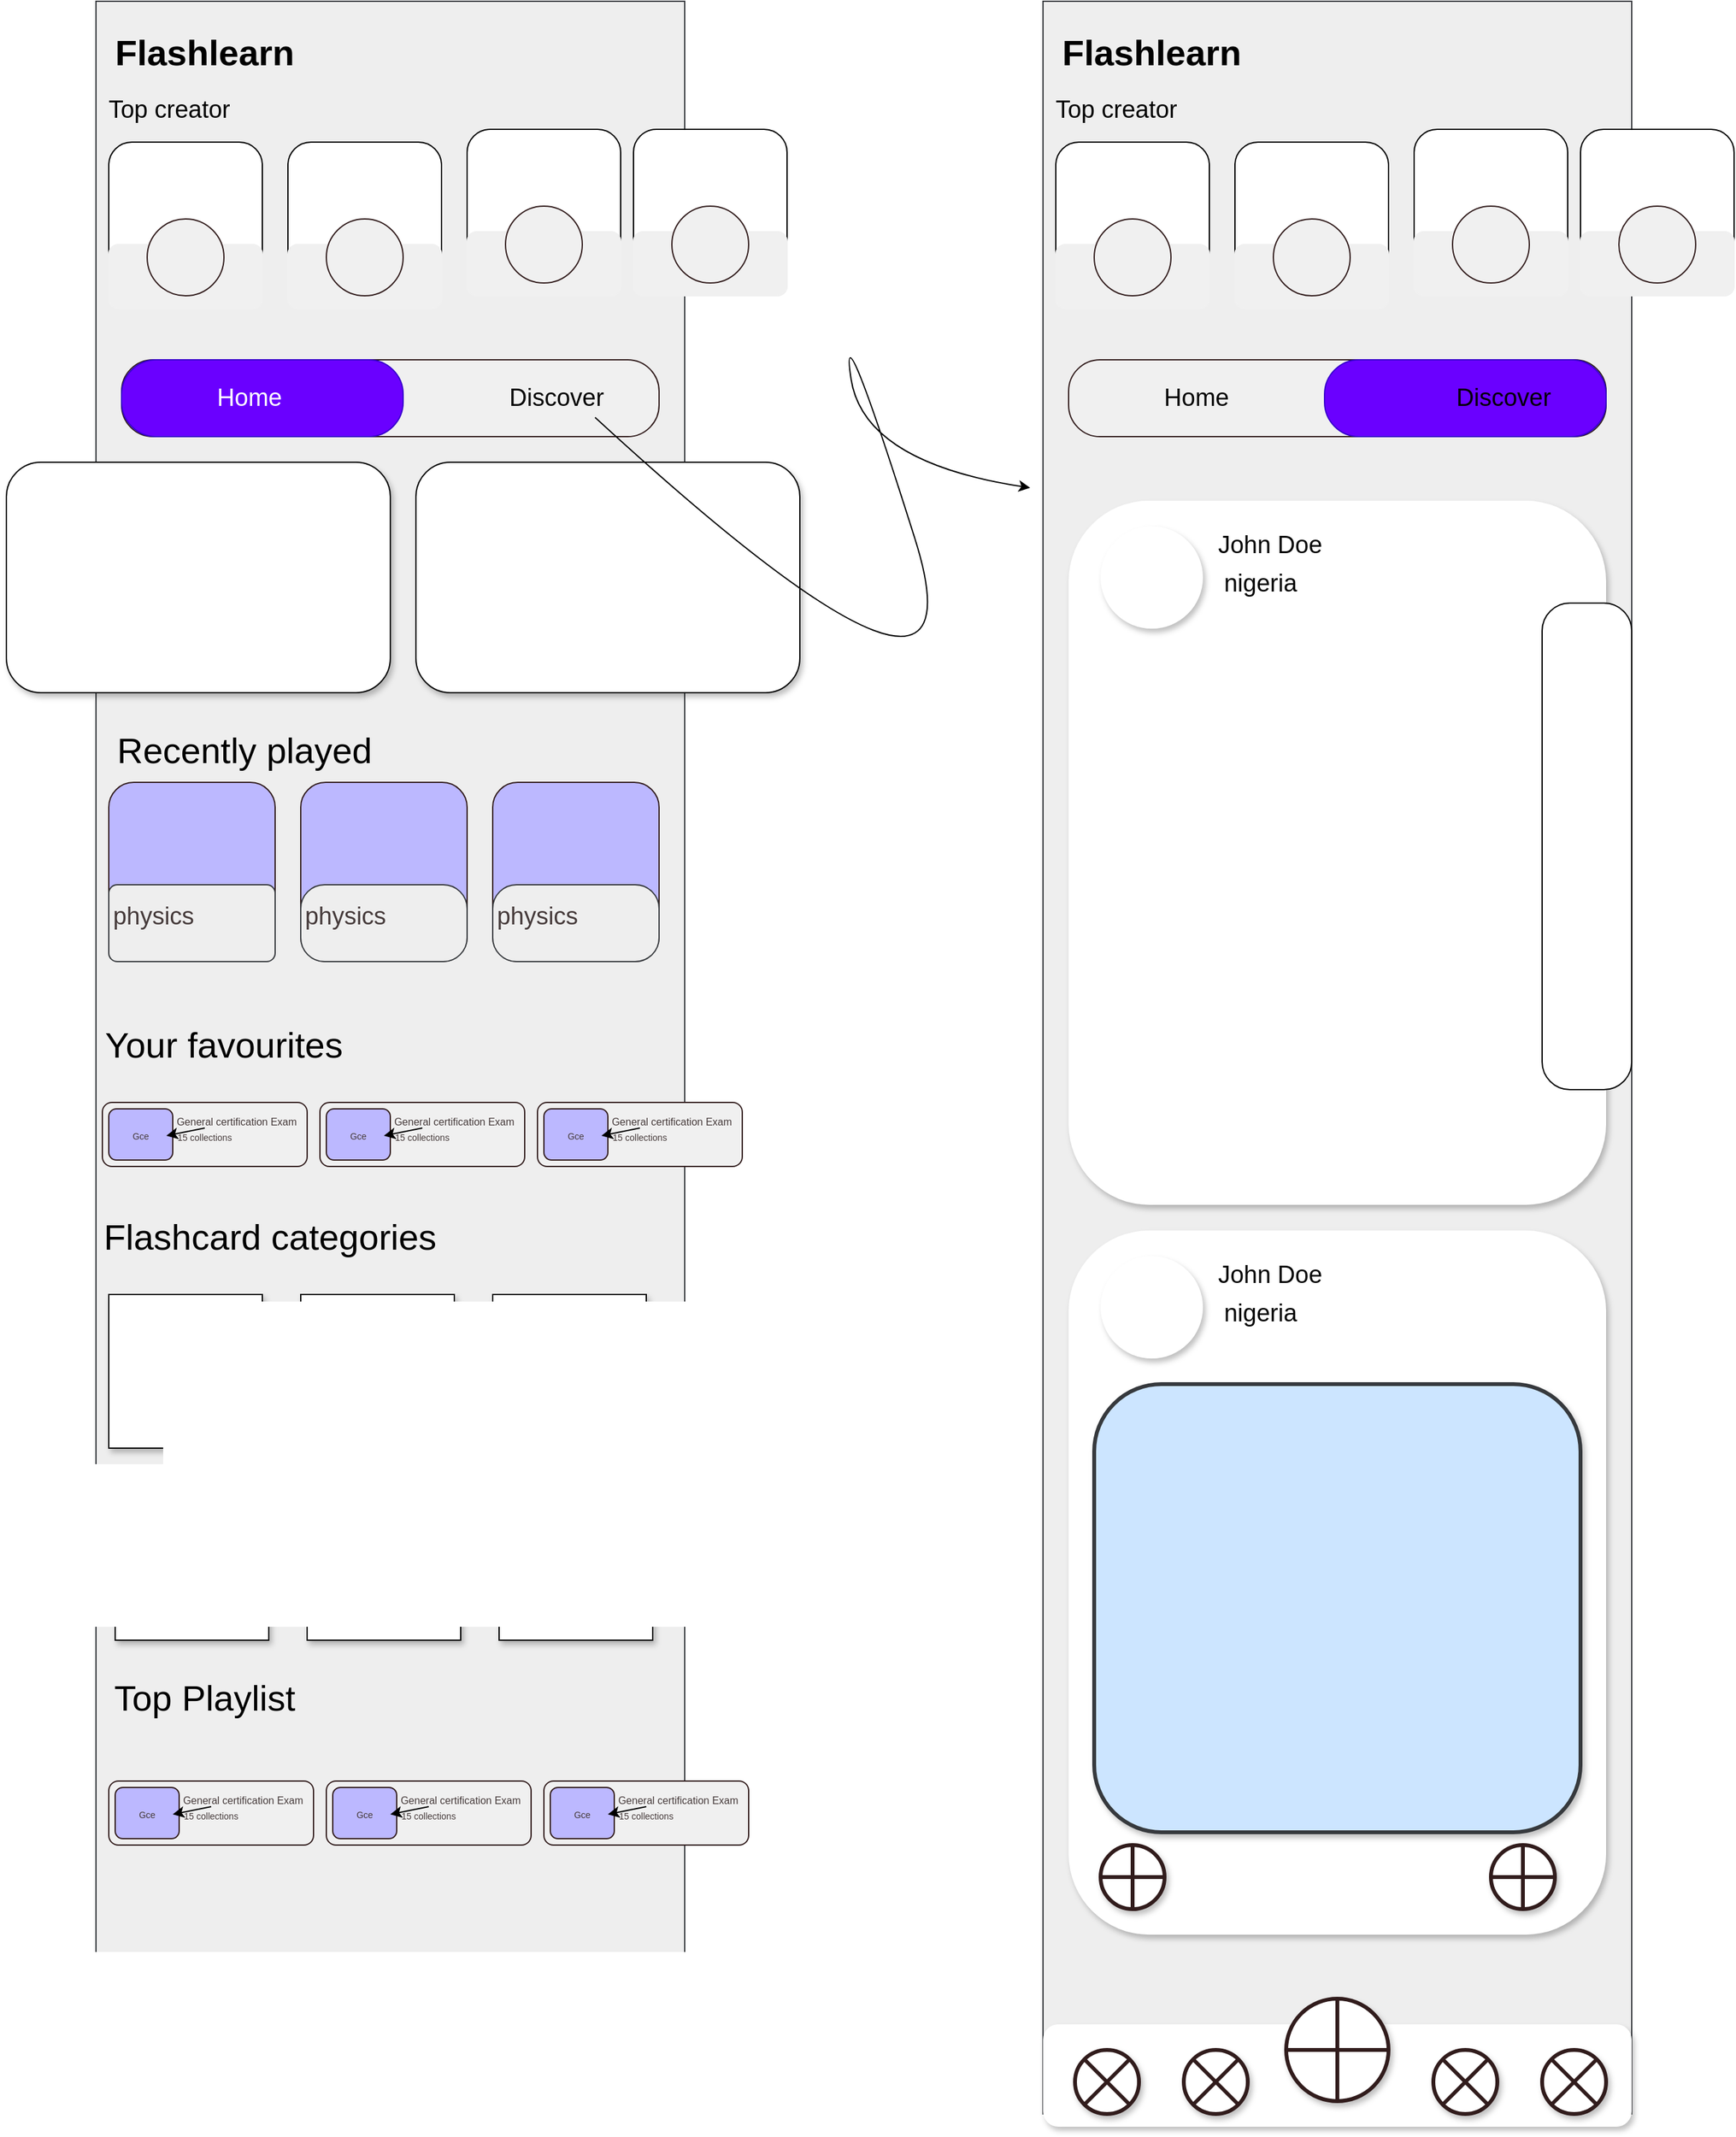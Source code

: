<mxfile>
    <diagram id="JMKyhypWqtoXSWT0XVxW" name="Page-1">
        <mxGraphModel dx="645" dy="649" grid="1" gridSize="10" guides="1" tooltips="1" connect="1" arrows="1" fold="1" page="1" pageScale="1" pageWidth="850" pageHeight="1100" math="0" shadow="0">
            <root>
                <mxCell id="0"/>
                <mxCell id="1" parent="0"/>
                <mxCell id="5" value="" style="rounded=0;whiteSpace=wrap;html=1;fillColor=#eeeeee;strokeColor=#36393d;" parent="1" vertex="1">
                    <mxGeometry x="230" y="70" width="460" height="1570" as="geometry"/>
                </mxCell>
                <mxCell id="8" value="Flashlearn" style="text;html=1;strokeColor=none;fillColor=none;align=center;verticalAlign=middle;whiteSpace=wrap;rounded=0;fontColor=#000000;fontStyle=1;fontSize=28;" parent="1" vertex="1">
                    <mxGeometry x="255" y="80" width="120" height="60" as="geometry"/>
                </mxCell>
                <mxCell id="12" value="" style="group" parent="1" vertex="1" connectable="0">
                    <mxGeometry x="160" y="430" width="620" height="180" as="geometry"/>
                </mxCell>
                <mxCell id="9" value="" style="rounded=1;whiteSpace=wrap;html=1;fontSize=28;fontColor=#000000;shadow=1;" parent="12" vertex="1">
                    <mxGeometry width="300" height="180" as="geometry"/>
                </mxCell>
                <mxCell id="11" value="" style="rounded=1;whiteSpace=wrap;html=1;fontSize=28;fontColor=#000000;shadow=1;" parent="12" vertex="1">
                    <mxGeometry x="320" width="300" height="180" as="geometry"/>
                </mxCell>
                <mxCell id="13" value="Flashcard categories&amp;nbsp;" style="text;html=1;strokeColor=none;fillColor=none;align=center;verticalAlign=middle;whiteSpace=wrap;rounded=0;shadow=1;fontSize=28;fontColor=#000000;" parent="1" vertex="1">
                    <mxGeometry x="230" y="1020" width="280" height="30" as="geometry"/>
                </mxCell>
                <mxCell id="15" value="" style="whiteSpace=wrap;html=1;aspect=fixed;shadow=1;fontSize=28;fontColor=#000000;" parent="1" vertex="1">
                    <mxGeometry x="240" y="1080" width="120" height="120" as="geometry"/>
                </mxCell>
                <mxCell id="18" value="" style="whiteSpace=wrap;html=1;aspect=fixed;shadow=1;fontSize=28;fontColor=#000000;" parent="1" vertex="1">
                    <mxGeometry x="390" y="1080" width="120" height="120" as="geometry"/>
                </mxCell>
                <mxCell id="19" value="" style="whiteSpace=wrap;html=1;aspect=fixed;shadow=1;fontSize=28;fontColor=#000000;" parent="1" vertex="1">
                    <mxGeometry x="540" y="1080" width="120" height="120" as="geometry"/>
                </mxCell>
                <mxCell id="20" value="" style="whiteSpace=wrap;html=1;aspect=fixed;shadow=1;fontSize=28;fontColor=#000000;" parent="1" vertex="1">
                    <mxGeometry x="245" y="1230" width="120" height="120" as="geometry"/>
                </mxCell>
                <mxCell id="21" value="" style="whiteSpace=wrap;html=1;aspect=fixed;shadow=1;fontSize=28;fontColor=#000000;" parent="1" vertex="1">
                    <mxGeometry x="395" y="1230" width="120" height="120" as="geometry"/>
                </mxCell>
                <mxCell id="22" value="" style="whiteSpace=wrap;html=1;aspect=fixed;shadow=1;fontSize=28;fontColor=#000000;" parent="1" vertex="1">
                    <mxGeometry x="545" y="1230" width="120" height="120" as="geometry"/>
                </mxCell>
                <mxCell id="23" value="Top creator&amp;nbsp;" style="text;html=1;strokeColor=none;fillColor=none;align=center;verticalAlign=middle;whiteSpace=wrap;rounded=0;shadow=1;fontSize=19;fontColor=#000000;" parent="1" vertex="1">
                    <mxGeometry x="190" y="140" width="200" height="30" as="geometry"/>
                </mxCell>
                <mxCell id="29" value="" style="group" parent="1" vertex="1" connectable="0">
                    <mxGeometry x="240" y="180" width="120" height="130" as="geometry"/>
                </mxCell>
                <mxCell id="24" value="" style="rounded=1;whiteSpace=wrap;html=1;shadow=0;fontSize=19;fontColor=#000000;" parent="29" vertex="1">
                    <mxGeometry width="120" height="130" as="geometry"/>
                </mxCell>
                <mxCell id="26" value="" style="rounded=1;whiteSpace=wrap;html=1;shadow=0;fontSize=19;fontColor=#030302;strokeColor=#F0F0F0;fillColor=#F0F0F0;" parent="29" vertex="1">
                    <mxGeometry y="80" width="120" height="50" as="geometry"/>
                </mxCell>
                <mxCell id="28" value="" style="ellipse;whiteSpace=wrap;html=1;aspect=fixed;shadow=0;strokeColor=#311c1c;fontSize=19;fontColor=#030302;fillColor=#F0F0F0;" parent="29" vertex="1">
                    <mxGeometry x="30" y="60" width="60" height="60" as="geometry"/>
                </mxCell>
                <mxCell id="30" value="" style="group" parent="1" vertex="1" connectable="0">
                    <mxGeometry x="380" y="180" width="120" height="130" as="geometry"/>
                </mxCell>
                <mxCell id="31" value="" style="rounded=1;whiteSpace=wrap;html=1;shadow=0;fontSize=19;fontColor=#000000;" parent="30" vertex="1">
                    <mxGeometry width="120" height="130" as="geometry"/>
                </mxCell>
                <mxCell id="32" value="" style="rounded=1;whiteSpace=wrap;html=1;shadow=0;fontSize=19;fontColor=#030302;strokeColor=#F0F0F0;fillColor=#F0F0F0;" parent="30" vertex="1">
                    <mxGeometry y="80" width="120" height="50" as="geometry"/>
                </mxCell>
                <mxCell id="33" value="" style="ellipse;whiteSpace=wrap;html=1;aspect=fixed;shadow=0;strokeColor=#311c1c;fontSize=19;fontColor=#030302;fillColor=#F0F0F0;" parent="30" vertex="1">
                    <mxGeometry x="30" y="60" width="60" height="60" as="geometry"/>
                </mxCell>
                <mxCell id="34" value="" style="group" parent="1" vertex="1" connectable="0">
                    <mxGeometry x="520" y="170" width="120" height="130" as="geometry"/>
                </mxCell>
                <mxCell id="35" value="" style="rounded=1;whiteSpace=wrap;html=1;shadow=0;fontSize=19;fontColor=#000000;" parent="34" vertex="1">
                    <mxGeometry width="120" height="130" as="geometry"/>
                </mxCell>
                <mxCell id="36" value="" style="rounded=1;whiteSpace=wrap;html=1;shadow=0;fontSize=19;fontColor=#030302;strokeColor=#F0F0F0;fillColor=#F0F0F0;" parent="34" vertex="1">
                    <mxGeometry y="80" width="120" height="50" as="geometry"/>
                </mxCell>
                <mxCell id="37" value="" style="ellipse;whiteSpace=wrap;html=1;aspect=fixed;shadow=0;strokeColor=#311c1c;fontSize=19;fontColor=#030302;fillColor=#F0F0F0;" parent="34" vertex="1">
                    <mxGeometry x="30" y="60" width="60" height="60" as="geometry"/>
                </mxCell>
                <mxCell id="38" value="" style="group" parent="1" vertex="1" connectable="0">
                    <mxGeometry x="650" y="170" width="120" height="130" as="geometry"/>
                </mxCell>
                <mxCell id="39" value="" style="rounded=1;whiteSpace=wrap;html=1;shadow=0;fontSize=19;fontColor=#000000;" parent="38" vertex="1">
                    <mxGeometry width="120" height="130" as="geometry"/>
                </mxCell>
                <mxCell id="40" value="" style="rounded=1;whiteSpace=wrap;html=1;shadow=0;fontSize=19;fontColor=#030302;strokeColor=#F0F0F0;fillColor=#F0F0F0;" parent="38" vertex="1">
                    <mxGeometry y="80" width="120" height="50" as="geometry"/>
                </mxCell>
                <mxCell id="41" value="" style="ellipse;whiteSpace=wrap;html=1;aspect=fixed;shadow=0;strokeColor=#311c1c;fontSize=19;fontColor=#030302;fillColor=#F0F0F0;" parent="38" vertex="1">
                    <mxGeometry x="30" y="60" width="60" height="60" as="geometry"/>
                </mxCell>
                <mxCell id="42" value="" style="rounded=1;whiteSpace=wrap;html=1;shadow=0;sketch=0;strokeColor=#311c1c;fontSize=19;fontColor=#030302;fillColor=#F0F0F0;arcSize=41;" parent="1" vertex="1">
                    <mxGeometry x="250" y="350" width="420" height="60" as="geometry"/>
                </mxCell>
                <mxCell id="43" value="" style="rounded=1;whiteSpace=wrap;html=1;shadow=0;sketch=0;strokeColor=#3700CC;fontSize=19;fillColor=#6a00ff;arcSize=45;fontColor=#ffffff;" parent="1" vertex="1">
                    <mxGeometry x="250" y="350" width="220" height="60" as="geometry"/>
                </mxCell>
                <mxCell id="44" value="Home" style="text;html=1;strokeColor=none;fillColor=none;align=center;verticalAlign=middle;whiteSpace=wrap;rounded=0;shadow=0;sketch=0;fontSize=19;fontColor=#FFFFFF;" parent="1" vertex="1">
                    <mxGeometry x="320" y="365" width="60" height="30" as="geometry"/>
                </mxCell>
                <mxCell id="45" value="Discover" style="text;html=1;strokeColor=none;fillColor=none;align=center;verticalAlign=middle;whiteSpace=wrap;rounded=0;shadow=0;sketch=0;fontSize=19;fontColor=#000000;" parent="1" vertex="1">
                    <mxGeometry x="560" y="365" width="60" height="30" as="geometry"/>
                </mxCell>
                <mxCell id="46" value="Top Playlist" style="text;html=1;strokeColor=none;fillColor=none;align=center;verticalAlign=middle;whiteSpace=wrap;rounded=0;shadow=1;fontSize=28;fontColor=#000000;" parent="1" vertex="1">
                    <mxGeometry x="175" y="1380" width="280" height="30" as="geometry"/>
                </mxCell>
                <mxCell id="58" value="" style="group" parent="1" vertex="1" connectable="0">
                    <mxGeometry x="410" y="1460" width="160" height="50" as="geometry"/>
                </mxCell>
                <mxCell id="53" value="" style="rounded=1;whiteSpace=wrap;html=1;shadow=0;sketch=0;strokeColor=#311c1c;fontSize=19;fontColor=#000000;fillColor=#F0F0F0;" parent="58" vertex="1">
                    <mxGeometry width="160" height="50" as="geometry"/>
                </mxCell>
                <mxCell id="54" value="&lt;span style=&quot;color: rgb(69, 58, 58); font-size: 7px;&quot;&gt;Gce&lt;/span&gt;" style="rounded=1;whiteSpace=wrap;html=1;shadow=0;sketch=0;strokeColor=#311c1c;fontSize=19;fontColor=#BCB8FF;fillColor=#BCB8FF;verticalAlign=top;" parent="58" vertex="1">
                    <mxGeometry x="5" y="5" width="50" height="40" as="geometry"/>
                </mxCell>
                <mxCell id="55" value="&lt;span style=&quot;font-size: 8px;&quot;&gt;General certification Exam&lt;/span&gt;" style="text;html=1;align=center;verticalAlign=middle;whiteSpace=wrap;rounded=0;shadow=0;sketch=0;fontSize=8;fontColor=#453a3a;" parent="58" vertex="1">
                    <mxGeometry x="50" width="110" height="30" as="geometry"/>
                </mxCell>
                <mxCell id="56" style="edgeStyle=none;html=1;exitX=0.5;exitY=0;exitDx=0;exitDy=0;fontSize=7;fontColor=#453a3a;" parent="58" source="57" target="55" edge="1">
                    <mxGeometry relative="1" as="geometry"/>
                </mxCell>
                <mxCell id="57" value="15 collections" style="text;html=1;strokeColor=none;fillColor=none;align=center;verticalAlign=middle;whiteSpace=wrap;rounded=0;shadow=0;sketch=0;fontSize=7;fontColor=#453a3a;" parent="58" vertex="1">
                    <mxGeometry x="30" y="20" width="100" height="15" as="geometry"/>
                </mxCell>
                <mxCell id="59" value="" style="group" parent="1" vertex="1" connectable="0">
                    <mxGeometry x="240" y="1460" width="160" height="50" as="geometry"/>
                </mxCell>
                <mxCell id="47" value="" style="rounded=1;whiteSpace=wrap;html=1;shadow=0;sketch=0;strokeColor=#311c1c;fontSize=19;fontColor=#000000;fillColor=#F0F0F0;" parent="59" vertex="1">
                    <mxGeometry width="160" height="50" as="geometry"/>
                </mxCell>
                <mxCell id="48" value="&lt;span style=&quot;color: rgb(69, 58, 58); font-size: 7px;&quot;&gt;Gce&lt;/span&gt;" style="rounded=1;whiteSpace=wrap;html=1;shadow=0;sketch=0;strokeColor=#311c1c;fontSize=19;fontColor=#BCB8FF;fillColor=#BCB8FF;verticalAlign=top;" parent="59" vertex="1">
                    <mxGeometry x="5" y="5" width="50" height="40" as="geometry"/>
                </mxCell>
                <mxCell id="50" value="&lt;span style=&quot;font-size: 8px;&quot;&gt;General certification Exam&lt;/span&gt;" style="text;html=1;align=center;verticalAlign=middle;whiteSpace=wrap;rounded=0;shadow=0;sketch=0;fontSize=8;fontColor=#453a3a;" parent="59" vertex="1">
                    <mxGeometry x="50" width="110" height="30" as="geometry"/>
                </mxCell>
                <mxCell id="52" style="edgeStyle=none;html=1;exitX=0.5;exitY=0;exitDx=0;exitDy=0;fontSize=7;fontColor=#453a3a;" parent="59" source="51" target="50" edge="1">
                    <mxGeometry relative="1" as="geometry"/>
                </mxCell>
                <mxCell id="51" value="15 collections" style="text;html=1;strokeColor=none;fillColor=none;align=center;verticalAlign=middle;whiteSpace=wrap;rounded=0;shadow=0;sketch=0;fontSize=7;fontColor=#453a3a;" parent="59" vertex="1">
                    <mxGeometry x="30" y="20" width="100" height="15" as="geometry"/>
                </mxCell>
                <mxCell id="60" value="" style="group" parent="1" vertex="1" connectable="0">
                    <mxGeometry x="580" y="1460" width="160" height="50" as="geometry"/>
                </mxCell>
                <mxCell id="61" value="" style="rounded=1;whiteSpace=wrap;html=1;shadow=0;sketch=0;strokeColor=#311c1c;fontSize=19;fontColor=#000000;fillColor=#F0F0F0;" parent="60" vertex="1">
                    <mxGeometry width="160" height="50" as="geometry"/>
                </mxCell>
                <mxCell id="62" value="&lt;span style=&quot;color: rgb(69, 58, 58); font-size: 7px;&quot;&gt;Gce&lt;/span&gt;" style="rounded=1;whiteSpace=wrap;html=1;shadow=0;sketch=0;strokeColor=#311c1c;fontSize=19;fontColor=#BCB8FF;fillColor=#BCB8FF;verticalAlign=top;" parent="60" vertex="1">
                    <mxGeometry x="5" y="5" width="50" height="40" as="geometry"/>
                </mxCell>
                <mxCell id="63" value="&lt;span style=&quot;font-size: 8px;&quot;&gt;General certification Exam&lt;/span&gt;" style="text;html=1;align=center;verticalAlign=middle;whiteSpace=wrap;rounded=0;shadow=0;sketch=0;fontSize=8;fontColor=#453a3a;" parent="60" vertex="1">
                    <mxGeometry x="50" width="110" height="30" as="geometry"/>
                </mxCell>
                <mxCell id="64" style="edgeStyle=none;html=1;exitX=0.5;exitY=0;exitDx=0;exitDy=0;fontSize=7;fontColor=#453a3a;" parent="60" source="65" target="63" edge="1">
                    <mxGeometry relative="1" as="geometry"/>
                </mxCell>
                <mxCell id="65" value="15 collections" style="text;html=1;strokeColor=none;fillColor=none;align=center;verticalAlign=middle;whiteSpace=wrap;rounded=0;shadow=0;sketch=0;fontSize=7;fontColor=#453a3a;" parent="60" vertex="1">
                    <mxGeometry x="30" y="20" width="100" height="15" as="geometry"/>
                </mxCell>
                <mxCell id="66" value="Your favourites" style="text;html=1;strokeColor=none;fillColor=none;align=center;verticalAlign=middle;whiteSpace=wrap;rounded=0;shadow=1;fontSize=28;fontColor=#000000;" parent="1" vertex="1">
                    <mxGeometry x="190" y="870" width="280" height="30" as="geometry"/>
                </mxCell>
                <mxCell id="67" value="" style="group" parent="1" vertex="1" connectable="0">
                    <mxGeometry x="405" y="930" width="160" height="50" as="geometry"/>
                </mxCell>
                <mxCell id="68" value="" style="rounded=1;whiteSpace=wrap;html=1;shadow=0;sketch=0;strokeColor=#311c1c;fontSize=19;fontColor=#000000;fillColor=#F0F0F0;" parent="67" vertex="1">
                    <mxGeometry width="160" height="50" as="geometry"/>
                </mxCell>
                <mxCell id="69" value="&lt;span style=&quot;color: rgb(69, 58, 58); font-size: 7px;&quot;&gt;Gce&lt;/span&gt;" style="rounded=1;whiteSpace=wrap;html=1;shadow=0;sketch=0;strokeColor=#311c1c;fontSize=19;fontColor=#BCB8FF;fillColor=#BCB8FF;verticalAlign=top;" parent="67" vertex="1">
                    <mxGeometry x="5" y="5" width="50" height="40" as="geometry"/>
                </mxCell>
                <mxCell id="70" value="&lt;span style=&quot;font-size: 8px;&quot;&gt;General certification Exam&lt;/span&gt;" style="text;html=1;align=center;verticalAlign=middle;whiteSpace=wrap;rounded=0;shadow=0;sketch=0;fontSize=8;fontColor=#453a3a;" parent="67" vertex="1">
                    <mxGeometry x="50" width="110" height="30" as="geometry"/>
                </mxCell>
                <mxCell id="71" style="edgeStyle=none;html=1;exitX=0.5;exitY=0;exitDx=0;exitDy=0;fontSize=7;fontColor=#453a3a;" parent="67" source="72" target="70" edge="1">
                    <mxGeometry relative="1" as="geometry"/>
                </mxCell>
                <mxCell id="72" value="15 collections" style="text;html=1;strokeColor=none;fillColor=none;align=center;verticalAlign=middle;whiteSpace=wrap;rounded=0;shadow=0;sketch=0;fontSize=7;fontColor=#453a3a;" parent="67" vertex="1">
                    <mxGeometry x="30" y="20" width="100" height="15" as="geometry"/>
                </mxCell>
                <mxCell id="73" value="" style="group" parent="1" vertex="1" connectable="0">
                    <mxGeometry x="235" y="930" width="160" height="50" as="geometry"/>
                </mxCell>
                <mxCell id="74" value="" style="rounded=1;whiteSpace=wrap;html=1;shadow=0;sketch=0;strokeColor=#311c1c;fontSize=19;fontColor=#000000;fillColor=#F0F0F0;" parent="73" vertex="1">
                    <mxGeometry width="160" height="50" as="geometry"/>
                </mxCell>
                <mxCell id="75" value="&lt;span style=&quot;color: rgb(69, 58, 58); font-size: 7px;&quot;&gt;Gce&lt;/span&gt;" style="rounded=1;whiteSpace=wrap;html=1;shadow=0;sketch=0;strokeColor=#311c1c;fontSize=19;fontColor=#BCB8FF;fillColor=#BCB8FF;verticalAlign=top;" parent="73" vertex="1">
                    <mxGeometry x="5" y="5" width="50" height="40" as="geometry"/>
                </mxCell>
                <mxCell id="76" value="&lt;span style=&quot;font-size: 8px;&quot;&gt;General certification Exam&lt;/span&gt;" style="text;html=1;align=center;verticalAlign=middle;whiteSpace=wrap;rounded=0;shadow=0;sketch=0;fontSize=8;fontColor=#453a3a;" parent="73" vertex="1">
                    <mxGeometry x="50" width="110" height="30" as="geometry"/>
                </mxCell>
                <mxCell id="77" style="edgeStyle=none;html=1;exitX=0.5;exitY=0;exitDx=0;exitDy=0;fontSize=7;fontColor=#453a3a;" parent="73" source="78" target="76" edge="1">
                    <mxGeometry relative="1" as="geometry"/>
                </mxCell>
                <mxCell id="78" value="15 collections" style="text;html=1;strokeColor=none;fillColor=none;align=center;verticalAlign=middle;whiteSpace=wrap;rounded=0;shadow=0;sketch=0;fontSize=7;fontColor=#453a3a;" parent="73" vertex="1">
                    <mxGeometry x="30" y="20" width="100" height="15" as="geometry"/>
                </mxCell>
                <mxCell id="79" value="" style="group" parent="1" vertex="1" connectable="0">
                    <mxGeometry x="575" y="930" width="160" height="50" as="geometry"/>
                </mxCell>
                <mxCell id="80" value="" style="rounded=1;whiteSpace=wrap;html=1;shadow=0;sketch=0;strokeColor=#311c1c;fontSize=19;fontColor=#000000;fillColor=#F0F0F0;" parent="79" vertex="1">
                    <mxGeometry width="160" height="50" as="geometry"/>
                </mxCell>
                <mxCell id="81" value="&lt;span style=&quot;color: rgb(69, 58, 58); font-size: 7px;&quot;&gt;Gce&lt;/span&gt;" style="rounded=1;whiteSpace=wrap;html=1;shadow=0;sketch=0;strokeColor=#311c1c;fontSize=19;fontColor=#BCB8FF;fillColor=#BCB8FF;verticalAlign=top;" parent="79" vertex="1">
                    <mxGeometry x="5" y="5" width="50" height="40" as="geometry"/>
                </mxCell>
                <mxCell id="82" value="&lt;span style=&quot;font-size: 8px;&quot;&gt;General certification Exam&lt;/span&gt;" style="text;html=1;align=center;verticalAlign=middle;whiteSpace=wrap;rounded=0;shadow=0;sketch=0;fontSize=8;fontColor=#453a3a;" parent="79" vertex="1">
                    <mxGeometry x="50" width="110" height="30" as="geometry"/>
                </mxCell>
                <mxCell id="83" style="edgeStyle=none;html=1;exitX=0.5;exitY=0;exitDx=0;exitDy=0;fontSize=7;fontColor=#453a3a;" parent="79" source="84" target="82" edge="1">
                    <mxGeometry relative="1" as="geometry"/>
                </mxCell>
                <mxCell id="84" value="15 collections" style="text;html=1;strokeColor=none;fillColor=none;align=center;verticalAlign=middle;whiteSpace=wrap;rounded=0;shadow=0;sketch=0;fontSize=7;fontColor=#453a3a;" parent="79" vertex="1">
                    <mxGeometry x="30" y="20" width="100" height="15" as="geometry"/>
                </mxCell>
                <mxCell id="85" value="Recently played&amp;nbsp;" style="text;html=1;strokeColor=none;fillColor=none;align=center;verticalAlign=middle;whiteSpace=wrap;rounded=0;shadow=1;fontSize=28;fontColor=#000000;" parent="1" vertex="1">
                    <mxGeometry x="210" y="640" width="280" height="30" as="geometry"/>
                </mxCell>
                <mxCell id="90" value="" style="group" parent="1" vertex="1" connectable="0">
                    <mxGeometry x="240" y="680" width="130" height="140" as="geometry"/>
                </mxCell>
                <mxCell id="86" value="" style="rounded=1;whiteSpace=wrap;html=1;shadow=0;sketch=0;strokeColor=#311c1c;fontSize=7;fontColor=#453a3a;fillColor=#BCB8FF;" parent="90" vertex="1">
                    <mxGeometry width="130" height="140" as="geometry"/>
                </mxCell>
                <mxCell id="87" value="" style="rounded=1;whiteSpace=wrap;html=1;shadow=0;sketch=0;strokeColor=#36393d;fontSize=7;fillColor=#eeeeee;arcSize=11;" parent="90" vertex="1">
                    <mxGeometry y="80" width="130" height="60" as="geometry"/>
                </mxCell>
                <mxCell id="88" value="&lt;font style=&quot;font-size: 19px;&quot;&gt;physics&lt;/font&gt;" style="text;html=1;strokeColor=none;fillColor=none;align=center;verticalAlign=middle;whiteSpace=wrap;rounded=0;shadow=0;sketch=0;fontSize=7;fontColor=#453a3a;strokeWidth=10;" parent="90" vertex="1">
                    <mxGeometry x="5" y="90" width="60" height="30" as="geometry"/>
                </mxCell>
                <mxCell id="91" value="" style="group" parent="1" vertex="1" connectable="0">
                    <mxGeometry x="390" y="680" width="130" height="140" as="geometry"/>
                </mxCell>
                <mxCell id="92" value="" style="rounded=1;whiteSpace=wrap;html=1;shadow=0;sketch=0;strokeColor=#311c1c;fontSize=7;fontColor=#453a3a;fillColor=#BCB8FF;" parent="91" vertex="1">
                    <mxGeometry width="130" height="140" as="geometry"/>
                </mxCell>
                <mxCell id="93" value="" style="rounded=1;whiteSpace=wrap;html=1;shadow=0;sketch=0;strokeColor=#36393d;fontSize=7;fillColor=#eeeeee;arcSize=31;" parent="91" vertex="1">
                    <mxGeometry y="80" width="130" height="60" as="geometry"/>
                </mxCell>
                <mxCell id="94" value="&lt;font style=&quot;font-size: 19px;&quot;&gt;physics&lt;/font&gt;" style="text;html=1;strokeColor=none;fillColor=none;align=center;verticalAlign=middle;whiteSpace=wrap;rounded=0;shadow=0;sketch=0;fontSize=7;fontColor=#453a3a;strokeWidth=10;" parent="91" vertex="1">
                    <mxGeometry x="5" y="90" width="60" height="30" as="geometry"/>
                </mxCell>
                <mxCell id="95" value="" style="group" parent="1" vertex="1" connectable="0">
                    <mxGeometry x="540" y="680" width="130" height="140" as="geometry"/>
                </mxCell>
                <mxCell id="96" value="" style="rounded=1;whiteSpace=wrap;html=1;shadow=0;sketch=0;strokeColor=#311c1c;fontSize=7;fontColor=#453a3a;fillColor=#BCB8FF;" parent="95" vertex="1">
                    <mxGeometry width="130" height="140" as="geometry"/>
                </mxCell>
                <mxCell id="97" value="" style="rounded=1;whiteSpace=wrap;html=1;shadow=0;sketch=0;strokeColor=#36393d;fontSize=7;fillColor=#eeeeee;arcSize=31;" parent="95" vertex="1">
                    <mxGeometry y="80" width="130" height="60" as="geometry"/>
                </mxCell>
                <mxCell id="98" value="&lt;font style=&quot;font-size: 19px;&quot;&gt;physics&lt;/font&gt;" style="text;html=1;strokeColor=none;fillColor=none;align=center;verticalAlign=middle;whiteSpace=wrap;rounded=0;shadow=0;sketch=0;fontSize=7;fontColor=#453a3a;strokeWidth=10;" parent="95" vertex="1">
                    <mxGeometry x="5" y="90" width="60" height="30" as="geometry"/>
                </mxCell>
                <mxCell id="99" value="" style="rounded=0;whiteSpace=wrap;html=1;fillColor=#eeeeee;strokeColor=#36393d;" parent="1" vertex="1">
                    <mxGeometry x="970" y="70" width="460" height="1650" as="geometry"/>
                </mxCell>
                <mxCell id="100" value="Flashlearn" style="text;html=1;strokeColor=none;fillColor=none;align=center;verticalAlign=middle;whiteSpace=wrap;rounded=0;fontColor=#000000;fontStyle=1;fontSize=28;" parent="1" vertex="1">
                    <mxGeometry x="995" y="80" width="120" height="60" as="geometry"/>
                </mxCell>
                <mxCell id="101" value="Top creator&amp;nbsp;" style="text;html=1;strokeColor=none;fillColor=none;align=center;verticalAlign=middle;whiteSpace=wrap;rounded=0;shadow=1;fontSize=19;fontColor=#000000;" parent="1" vertex="1">
                    <mxGeometry x="930" y="140" width="200" height="30" as="geometry"/>
                </mxCell>
                <mxCell id="102" value="" style="group" parent="1" vertex="1" connectable="0">
                    <mxGeometry x="980" y="180" width="120" height="130" as="geometry"/>
                </mxCell>
                <mxCell id="103" value="" style="rounded=1;whiteSpace=wrap;html=1;shadow=0;fontSize=19;fontColor=#000000;" parent="102" vertex="1">
                    <mxGeometry width="120" height="130" as="geometry"/>
                </mxCell>
                <mxCell id="104" value="" style="rounded=1;whiteSpace=wrap;html=1;shadow=0;fontSize=19;fontColor=#030302;strokeColor=#F0F0F0;fillColor=#F0F0F0;" parent="102" vertex="1">
                    <mxGeometry y="80" width="120" height="50" as="geometry"/>
                </mxCell>
                <mxCell id="105" value="" style="ellipse;whiteSpace=wrap;html=1;aspect=fixed;shadow=0;strokeColor=#311c1c;fontSize=19;fontColor=#030302;fillColor=#F0F0F0;" parent="102" vertex="1">
                    <mxGeometry x="30" y="60" width="60" height="60" as="geometry"/>
                </mxCell>
                <mxCell id="106" value="" style="group" parent="1" vertex="1" connectable="0">
                    <mxGeometry x="1120" y="180" width="120" height="130" as="geometry"/>
                </mxCell>
                <mxCell id="107" value="" style="rounded=1;whiteSpace=wrap;html=1;shadow=0;fontSize=19;fontColor=#000000;" parent="106" vertex="1">
                    <mxGeometry width="120" height="130" as="geometry"/>
                </mxCell>
                <mxCell id="108" value="" style="rounded=1;whiteSpace=wrap;html=1;shadow=0;fontSize=19;fontColor=#030302;strokeColor=#F0F0F0;fillColor=#F0F0F0;" parent="106" vertex="1">
                    <mxGeometry y="80" width="120" height="50" as="geometry"/>
                </mxCell>
                <mxCell id="109" value="" style="ellipse;whiteSpace=wrap;html=1;aspect=fixed;shadow=0;strokeColor=#311c1c;fontSize=19;fontColor=#030302;fillColor=#F0F0F0;" parent="106" vertex="1">
                    <mxGeometry x="30" y="60" width="60" height="60" as="geometry"/>
                </mxCell>
                <mxCell id="110" value="" style="group" parent="1" vertex="1" connectable="0">
                    <mxGeometry x="1260" y="170" width="120" height="130" as="geometry"/>
                </mxCell>
                <mxCell id="111" value="" style="rounded=1;whiteSpace=wrap;html=1;shadow=0;fontSize=19;fontColor=#000000;" parent="110" vertex="1">
                    <mxGeometry width="120" height="130" as="geometry"/>
                </mxCell>
                <mxCell id="112" value="" style="rounded=1;whiteSpace=wrap;html=1;shadow=0;fontSize=19;fontColor=#030302;strokeColor=#F0F0F0;fillColor=#F0F0F0;" parent="110" vertex="1">
                    <mxGeometry y="80" width="120" height="50" as="geometry"/>
                </mxCell>
                <mxCell id="113" value="" style="ellipse;whiteSpace=wrap;html=1;aspect=fixed;shadow=0;strokeColor=#311c1c;fontSize=19;fontColor=#030302;fillColor=#F0F0F0;" parent="110" vertex="1">
                    <mxGeometry x="30" y="60" width="60" height="60" as="geometry"/>
                </mxCell>
                <mxCell id="114" value="" style="group" parent="1" vertex="1" connectable="0">
                    <mxGeometry x="1390" y="170" width="120" height="130" as="geometry"/>
                </mxCell>
                <mxCell id="115" value="" style="rounded=1;whiteSpace=wrap;html=1;shadow=0;fontSize=19;fontColor=#000000;" parent="114" vertex="1">
                    <mxGeometry width="120" height="130" as="geometry"/>
                </mxCell>
                <mxCell id="116" value="" style="rounded=1;whiteSpace=wrap;html=1;shadow=0;fontSize=19;fontColor=#030302;strokeColor=#F0F0F0;fillColor=#F0F0F0;" parent="114" vertex="1">
                    <mxGeometry y="80" width="120" height="50" as="geometry"/>
                </mxCell>
                <mxCell id="117" value="" style="ellipse;whiteSpace=wrap;html=1;aspect=fixed;shadow=0;strokeColor=#311c1c;fontSize=19;fontColor=#030302;fillColor=#F0F0F0;" parent="114" vertex="1">
                    <mxGeometry x="30" y="60" width="60" height="60" as="geometry"/>
                </mxCell>
                <mxCell id="118" value="" style="rounded=1;whiteSpace=wrap;html=1;shadow=0;sketch=0;strokeColor=#311c1c;fontSize=19;fontColor=#030302;fillColor=#F0F0F0;arcSize=41;" parent="1" vertex="1">
                    <mxGeometry x="990" y="350" width="420" height="60" as="geometry"/>
                </mxCell>
                <mxCell id="119" value="" style="rounded=1;whiteSpace=wrap;html=1;shadow=0;sketch=0;strokeColor=#3700CC;fontSize=19;fillColor=#6a00ff;arcSize=45;fontColor=#ffffff;" parent="1" vertex="1">
                    <mxGeometry x="1190" y="350" width="220" height="60" as="geometry"/>
                </mxCell>
                <mxCell id="120" value="Home" style="text;html=1;strokeColor=none;fillColor=none;align=center;verticalAlign=middle;whiteSpace=wrap;rounded=0;shadow=0;sketch=0;fontSize=19;fontColor=#030303;" parent="1" vertex="1">
                    <mxGeometry x="1060" y="365" width="60" height="30" as="geometry"/>
                </mxCell>
                <mxCell id="121" value="Discover" style="text;html=1;strokeColor=none;fillColor=none;align=center;verticalAlign=middle;whiteSpace=wrap;rounded=0;shadow=0;sketch=0;fontSize=19;fontColor=#000000;" parent="1" vertex="1">
                    <mxGeometry x="1300" y="365" width="60" height="30" as="geometry"/>
                </mxCell>
                <mxCell id="122" value="" style="curved=1;endArrow=classic;html=1;fontSize=19;fontColor=#453a3a;exitX=1;exitY=1;exitDx=0;exitDy=0;" parent="1" source="45" edge="1">
                    <mxGeometry width="50" height="50" relative="1" as="geometry">
                        <mxPoint x="880" y="680" as="sourcePoint"/>
                        <mxPoint x="960" y="450" as="targetPoint"/>
                        <Array as="points">
                            <mxPoint x="930" y="680"/>
                            <mxPoint x="810" y="300"/>
                            <mxPoint x="830" y="430"/>
                        </Array>
                    </mxGeometry>
                </mxCell>
                <mxCell id="131" value="" style="group" parent="1" vertex="1" connectable="0">
                    <mxGeometry x="990" y="460" width="440" height="550" as="geometry"/>
                </mxCell>
                <mxCell id="124" value="" style="rounded=1;whiteSpace=wrap;html=1;shadow=1;sketch=0;strokeColor=none;strokeWidth=3;fontSize=19;fontColor=#030303;fillColor=#FFFFFF;" parent="131" vertex="1">
                    <mxGeometry width="420" height="550" as="geometry"/>
                </mxCell>
                <mxCell id="125" value="" style="ellipse;whiteSpace=wrap;html=1;aspect=fixed;rounded=0;shadow=1;sketch=0;strokeColor=none;strokeWidth=3;fontSize=19;fontColor=#030303;fillColor=#FFFFFF;" parent="131" vertex="1">
                    <mxGeometry x="25" y="20" width="80" height="80" as="geometry"/>
                </mxCell>
                <mxCell id="126" value="John Doe" style="text;html=1;strokeColor=none;fillColor=none;align=center;verticalAlign=middle;whiteSpace=wrap;rounded=0;shadow=1;sketch=0;strokeWidth=3;fontSize=19;fontColor=#030303;" parent="131" vertex="1">
                    <mxGeometry x="110" y="20" width="95" height="30" as="geometry"/>
                </mxCell>
                <mxCell id="127" value="nigeria" style="text;html=1;strokeColor=none;fillColor=none;align=center;verticalAlign=middle;whiteSpace=wrap;rounded=0;shadow=1;sketch=0;strokeWidth=3;fontSize=19;fontColor=#030303;" parent="131" vertex="1">
                    <mxGeometry x="120" y="50" width="60" height="30" as="geometry"/>
                </mxCell>
                <mxCell id="147" value="" style="rounded=1;whiteSpace=wrap;html=1;arcSize=31;" vertex="1" parent="131">
                    <mxGeometry x="370" y="80" width="70" height="380" as="geometry"/>
                </mxCell>
                <mxCell id="132" value="" style="group" parent="1" vertex="1" connectable="0">
                    <mxGeometry x="990" y="1030" width="420" height="550" as="geometry"/>
                </mxCell>
                <mxCell id="133" value="" style="rounded=1;whiteSpace=wrap;html=1;shadow=1;sketch=0;strokeColor=none;strokeWidth=3;fontSize=19;fontColor=#030303;fillColor=#FFFFFF;" parent="132" vertex="1">
                    <mxGeometry width="420" height="550" as="geometry"/>
                </mxCell>
                <mxCell id="134" value="" style="ellipse;whiteSpace=wrap;html=1;aspect=fixed;rounded=0;shadow=1;sketch=0;strokeColor=none;strokeWidth=3;fontSize=19;fontColor=#030303;fillColor=#FFFFFF;" parent="132" vertex="1">
                    <mxGeometry x="25" y="20" width="80" height="80" as="geometry"/>
                </mxCell>
                <mxCell id="135" value="John Doe" style="text;html=1;strokeColor=none;fillColor=none;align=center;verticalAlign=middle;whiteSpace=wrap;rounded=0;shadow=1;sketch=0;strokeWidth=3;fontSize=19;fontColor=#030303;" parent="132" vertex="1">
                    <mxGeometry x="110" y="20" width="95" height="30" as="geometry"/>
                </mxCell>
                <mxCell id="136" value="nigeria" style="text;html=1;strokeColor=none;fillColor=none;align=center;verticalAlign=middle;whiteSpace=wrap;rounded=0;shadow=1;sketch=0;strokeWidth=3;fontSize=19;fontColor=#030303;" parent="132" vertex="1">
                    <mxGeometry x="120" y="50" width="60" height="30" as="geometry"/>
                </mxCell>
                <mxCell id="137" value="" style="rounded=1;whiteSpace=wrap;html=1;shadow=1;sketch=0;strokeColor=#36393d;strokeWidth=3;fontSize=19;fillColor=#cce5ff;" parent="132" vertex="1">
                    <mxGeometry x="20" y="120" width="380" height="350" as="geometry"/>
                </mxCell>
                <mxCell id="138" value="" style="shape=orEllipse;perimeter=ellipsePerimeter;whiteSpace=wrap;html=1;backgroundOutline=1;rounded=0;shadow=1;sketch=0;strokeColor=#311c1c;strokeWidth=3;fontSize=19;fontColor=#030303;fillColor=#FFFFFF;" parent="132" vertex="1">
                    <mxGeometry x="25" y="480" width="50" height="50" as="geometry"/>
                </mxCell>
                <mxCell id="139" value="" style="shape=orEllipse;perimeter=ellipsePerimeter;whiteSpace=wrap;html=1;backgroundOutline=1;rounded=0;shadow=1;sketch=0;strokeColor=#311c1c;strokeWidth=3;fontSize=19;fontColor=#030303;fillColor=#FFFFFF;" parent="132" vertex="1">
                    <mxGeometry x="330" y="480" width="50" height="50" as="geometry"/>
                </mxCell>
                <mxCell id="140" value="" style="shape=ext;double=1;rounded=1;whiteSpace=wrap;html=1;shadow=1;sketch=0;strokeColor=none;strokeWidth=3;fontSize=19;fontColor=#030303;fillColor=#FFFFFF;" parent="1" vertex="1">
                    <mxGeometry x="970" y="1650" width="460" height="80" as="geometry"/>
                </mxCell>
                <mxCell id="142" value="" style="shape=orEllipse;perimeter=ellipsePerimeter;whiteSpace=wrap;html=1;backgroundOutline=1;rounded=0;shadow=1;sketch=0;strokeColor=#311c1c;strokeWidth=3;fontSize=19;fontColor=#030303;fillColor=#FFFFFF;" parent="1" vertex="1">
                    <mxGeometry x="1160" y="1630" width="80" height="80" as="geometry"/>
                </mxCell>
                <mxCell id="143" value="" style="shape=sumEllipse;perimeter=ellipsePerimeter;whiteSpace=wrap;html=1;backgroundOutline=1;rounded=0;shadow=1;sketch=0;strokeColor=#311c1c;strokeWidth=3;fontSize=19;fontColor=#030303;fillColor=#FFFFFF;" parent="1" vertex="1">
                    <mxGeometry x="995" y="1670" width="50" height="50" as="geometry"/>
                </mxCell>
                <mxCell id="144" value="" style="shape=sumEllipse;perimeter=ellipsePerimeter;whiteSpace=wrap;html=1;backgroundOutline=1;rounded=0;shadow=1;sketch=0;strokeColor=#311c1c;strokeWidth=3;fontSize=19;fontColor=#030303;fillColor=#FFFFFF;" parent="1" vertex="1">
                    <mxGeometry x="1080" y="1670" width="50" height="50" as="geometry"/>
                </mxCell>
                <mxCell id="145" value="" style="shape=sumEllipse;perimeter=ellipsePerimeter;whiteSpace=wrap;html=1;backgroundOutline=1;rounded=0;shadow=1;sketch=0;strokeColor=#311c1c;strokeWidth=3;fontSize=19;fontColor=#030303;fillColor=#FFFFFF;" parent="1" vertex="1">
                    <mxGeometry x="1275" y="1670" width="50" height="50" as="geometry"/>
                </mxCell>
                <mxCell id="146" value="" style="shape=sumEllipse;perimeter=ellipsePerimeter;whiteSpace=wrap;html=1;backgroundOutline=1;rounded=0;shadow=1;sketch=0;strokeColor=#311c1c;strokeWidth=3;fontSize=19;fontColor=#030303;fillColor=#FFFFFF;" parent="1" vertex="1">
                    <mxGeometry x="1360" y="1670" width="50" height="50" as="geometry"/>
                </mxCell>
            </root>
        </mxGraphModel>
    </diagram>
</mxfile>